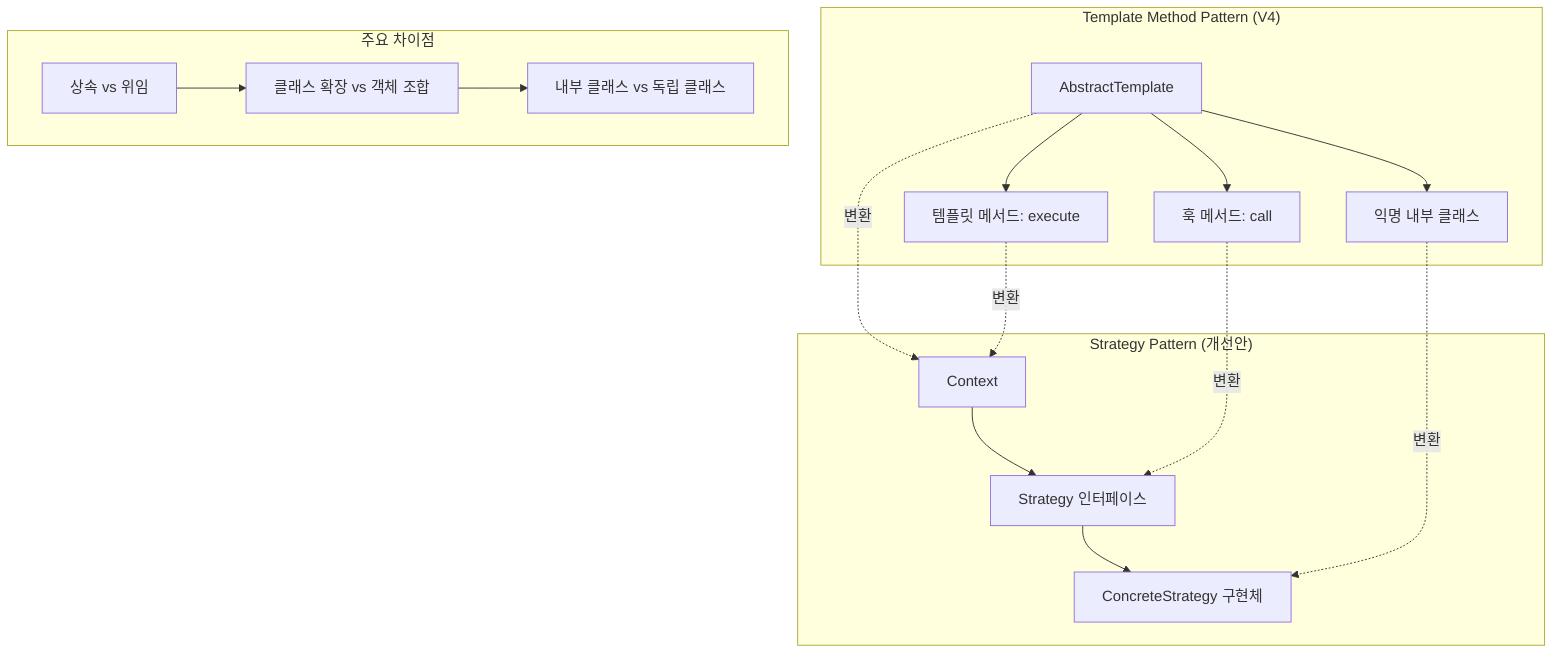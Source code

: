flowchart TD
    subgraph "Template Method Pattern (V4)"
        TM1[AbstractTemplate]
        TM2[익명 내부 클래스]
        TM3[템플릿 메서드: execute]
        TM4[훅 메서드: call]
        
        TM1 --> TM2
        TM1 --> TM3
        TM1 --> TM4
    end
    
    subgraph "Strategy Pattern (개선안)"
        ST1[Context]
        ST2[Strategy 인터페이스]
        ST3[ConcreteStrategy 구현체]
        
        ST1 --> ST2
        ST2 --> ST3
    end
    
    TM1 -.변환.-> ST1
    TM2 -.변환.-> ST3
    TM3 -.변환.-> ST1
    TM4 -.변환.-> ST2
    
    subgraph "주요 차이점"
        D1[상속 vs 위임]
        D2[클래스 확장 vs 객체 조합]
        D3[내부 클래스 vs 독립 클래스]
        
        D1 --> D2
        D2 --> D3
    end